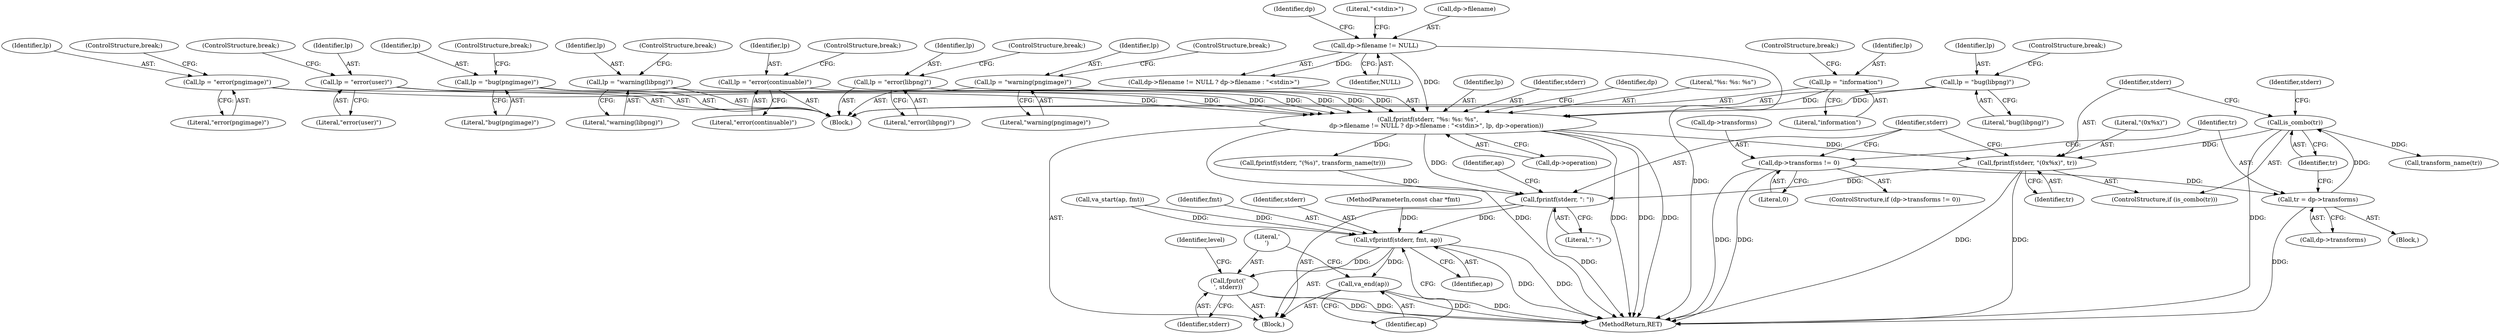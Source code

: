 digraph "1_Android_9d4853418ab2f754c2b63e091c29c5529b8b86ca_22@API" {
"1000215" [label="(Call,fprintf(stderr, \"(0x%x)\", tr))"];
"1000182" [label="(Call,fprintf(stderr, \"%s: %s: %s\",\n         dp->filename != NULL ? dp->filename : \"<stdin>\", lp, dp->operation))"];
"1000186" [label="(Call,dp->filename != NULL)"];
"1000158" [label="(Call,lp = \"bug(libpng)\")"];
"1000163" [label="(Call,lp = \"error(pngimage)\")"];
"1000168" [label="(Call,lp = \"error(user)\")"];
"1000178" [label="(Call,lp = \"bug(pngimage)\")"];
"1000138" [label="(Call,lp = \"warning(libpng)\")"];
"1000148" [label="(Call,lp = \"error(continuable)\")"];
"1000153" [label="(Call,lp = \"error(libpng)\")"];
"1000143" [label="(Call,lp = \"warning(pngimage)\")"];
"1000133" [label="(Call,lp = \"information\")"];
"1000213" [label="(Call,is_combo(tr))"];
"1000207" [label="(Call,tr = dp->transforms)"];
"1000200" [label="(Call,dp->transforms != 0)"];
"1000225" [label="(Call,fprintf(stderr, \": \"))"];
"1000231" [label="(Call,vfprintf(stderr, fmt, ap))"];
"1000235" [label="(Call,va_end(ap))"];
"1000237" [label="(Call,fputc('\n', stderr))"];
"1000195" [label="(Identifier,lp)"];
"1000228" [label="(Call,va_start(ap, fmt))"];
"1000180" [label="(Literal,\"bug(pngimage)\")"];
"1000140" [label="(Literal,\"warning(libpng)\")"];
"1000153" [label="(Call,lp = \"error(libpng)\")"];
"1000235" [label="(Call,va_end(ap))"];
"1000155" [label="(Literal,\"error(libpng)\")"];
"1000150" [label="(Literal,\"error(continuable)\")"];
"1000216" [label="(Identifier,stderr)"];
"1000192" [label="(Identifier,dp)"];
"1000239" [label="(Identifier,stderr)"];
"1000169" [label="(Identifier,lp)"];
"1000145" [label="(Literal,\"warning(pngimage)\")"];
"1000212" [label="(ControlStructure,if (is_combo(tr)))"];
"1000236" [label="(Identifier,ap)"];
"1000217" [label="(Literal,\"(0x%x)\")"];
"1000166" [label="(ControlStructure,break;)"];
"1000181" [label="(ControlStructure,break;)"];
"1000182" [label="(Call,fprintf(stderr, \"%s: %s: %s\",\n         dp->filename != NULL ? dp->filename : \"<stdin>\", lp, dp->operation))"];
"1000194" [label="(Literal,\"<stdin>\")"];
"1000213" [label="(Call,is_combo(tr))"];
"1000226" [label="(Identifier,stderr)"];
"1000141" [label="(ControlStructure,break;)"];
"1000183" [label="(Identifier,stderr)"];
"1000156" [label="(ControlStructure,break;)"];
"1000163" [label="(Call,lp = \"error(pngimage)\")"];
"1000135" [label="(Literal,\"information\")"];
"1000233" [label="(Identifier,fmt)"];
"1000232" [label="(Identifier,stderr)"];
"1000209" [label="(Call,dp->transforms)"];
"1000185" [label="(Call,dp->filename != NULL ? dp->filename : \"<stdin>\")"];
"1000260" [label="(MethodReturn,RET)"];
"1000229" [label="(Identifier,ap)"];
"1000134" [label="(Identifier,lp)"];
"1000220" [label="(Call,fprintf(stderr, \"(%s)\", transform_name(tr)))"];
"1000207" [label="(Call,tr = dp->transforms)"];
"1000238" [label="(Literal,'\n')"];
"1000126" [label="(Block,)"];
"1000199" [label="(ControlStructure,if (dp->transforms != 0))"];
"1000158" [label="(Call,lp = \"bug(libpng)\")"];
"1000214" [label="(Identifier,tr)"];
"1000204" [label="(Literal,0)"];
"1000234" [label="(Identifier,ap)"];
"1000171" [label="(ControlStructure,break;)"];
"1000143" [label="(Call,lp = \"warning(pngimage)\")"];
"1000154" [label="(Identifier,lp)"];
"1000138" [label="(Call,lp = \"warning(libpng)\")"];
"1000237" [label="(Call,fputc('\n', stderr))"];
"1000170" [label="(Literal,\"error(user)\")"];
"1000223" [label="(Call,transform_name(tr))"];
"1000151" [label="(ControlStructure,break;)"];
"1000164" [label="(Identifier,lp)"];
"1000165" [label="(Literal,\"error(pngimage)\")"];
"1000107" [label="(MethodParameterIn,const char *fmt)"];
"1000202" [label="(Identifier,dp)"];
"1000149" [label="(Identifier,lp)"];
"1000187" [label="(Call,dp->filename)"];
"1000196" [label="(Call,dp->operation)"];
"1000225" [label="(Call,fprintf(stderr, \": \"))"];
"1000231" [label="(Call,vfprintf(stderr, fmt, ap))"];
"1000148" [label="(Call,lp = \"error(continuable)\")"];
"1000146" [label="(ControlStructure,break;)"];
"1000243" [label="(Identifier,level)"];
"1000190" [label="(Identifier,NULL)"];
"1000144" [label="(Identifier,lp)"];
"1000200" [label="(Call,dp->transforms != 0)"];
"1000168" [label="(Call,lp = \"error(user)\")"];
"1000227" [label="(Literal,\": \")"];
"1000186" [label="(Call,dp->filename != NULL)"];
"1000136" [label="(ControlStructure,break;)"];
"1000161" [label="(ControlStructure,break;)"];
"1000160" [label="(Literal,\"bug(libpng)\")"];
"1000131" [label="(Block,)"];
"1000133" [label="(Call,lp = \"information\")"];
"1000221" [label="(Identifier,stderr)"];
"1000184" [label="(Literal,\"%s: %s: %s\")"];
"1000178" [label="(Call,lp = \"bug(pngimage)\")"];
"1000201" [label="(Call,dp->transforms)"];
"1000139" [label="(Identifier,lp)"];
"1000159" [label="(Identifier,lp)"];
"1000208" [label="(Identifier,tr)"];
"1000218" [label="(Identifier,tr)"];
"1000179" [label="(Identifier,lp)"];
"1000205" [label="(Block,)"];
"1000215" [label="(Call,fprintf(stderr, \"(0x%x)\", tr))"];
"1000215" -> "1000212"  [label="AST: "];
"1000215" -> "1000218"  [label="CFG: "];
"1000216" -> "1000215"  [label="AST: "];
"1000217" -> "1000215"  [label="AST: "];
"1000218" -> "1000215"  [label="AST: "];
"1000226" -> "1000215"  [label="CFG: "];
"1000215" -> "1000260"  [label="DDG: "];
"1000215" -> "1000260"  [label="DDG: "];
"1000182" -> "1000215"  [label="DDG: "];
"1000213" -> "1000215"  [label="DDG: "];
"1000215" -> "1000225"  [label="DDG: "];
"1000182" -> "1000126"  [label="AST: "];
"1000182" -> "1000196"  [label="CFG: "];
"1000183" -> "1000182"  [label="AST: "];
"1000184" -> "1000182"  [label="AST: "];
"1000185" -> "1000182"  [label="AST: "];
"1000195" -> "1000182"  [label="AST: "];
"1000196" -> "1000182"  [label="AST: "];
"1000202" -> "1000182"  [label="CFG: "];
"1000182" -> "1000260"  [label="DDG: "];
"1000182" -> "1000260"  [label="DDG: "];
"1000182" -> "1000260"  [label="DDG: "];
"1000182" -> "1000260"  [label="DDG: "];
"1000186" -> "1000182"  [label="DDG: "];
"1000158" -> "1000182"  [label="DDG: "];
"1000163" -> "1000182"  [label="DDG: "];
"1000168" -> "1000182"  [label="DDG: "];
"1000178" -> "1000182"  [label="DDG: "];
"1000138" -> "1000182"  [label="DDG: "];
"1000148" -> "1000182"  [label="DDG: "];
"1000153" -> "1000182"  [label="DDG: "];
"1000143" -> "1000182"  [label="DDG: "];
"1000133" -> "1000182"  [label="DDG: "];
"1000182" -> "1000220"  [label="DDG: "];
"1000182" -> "1000225"  [label="DDG: "];
"1000186" -> "1000185"  [label="AST: "];
"1000186" -> "1000190"  [label="CFG: "];
"1000187" -> "1000186"  [label="AST: "];
"1000190" -> "1000186"  [label="AST: "];
"1000192" -> "1000186"  [label="CFG: "];
"1000194" -> "1000186"  [label="CFG: "];
"1000186" -> "1000260"  [label="DDG: "];
"1000186" -> "1000185"  [label="DDG: "];
"1000158" -> "1000131"  [label="AST: "];
"1000158" -> "1000160"  [label="CFG: "];
"1000159" -> "1000158"  [label="AST: "];
"1000160" -> "1000158"  [label="AST: "];
"1000161" -> "1000158"  [label="CFG: "];
"1000163" -> "1000131"  [label="AST: "];
"1000163" -> "1000165"  [label="CFG: "];
"1000164" -> "1000163"  [label="AST: "];
"1000165" -> "1000163"  [label="AST: "];
"1000166" -> "1000163"  [label="CFG: "];
"1000168" -> "1000131"  [label="AST: "];
"1000168" -> "1000170"  [label="CFG: "];
"1000169" -> "1000168"  [label="AST: "];
"1000170" -> "1000168"  [label="AST: "];
"1000171" -> "1000168"  [label="CFG: "];
"1000178" -> "1000131"  [label="AST: "];
"1000178" -> "1000180"  [label="CFG: "];
"1000179" -> "1000178"  [label="AST: "];
"1000180" -> "1000178"  [label="AST: "];
"1000181" -> "1000178"  [label="CFG: "];
"1000138" -> "1000131"  [label="AST: "];
"1000138" -> "1000140"  [label="CFG: "];
"1000139" -> "1000138"  [label="AST: "];
"1000140" -> "1000138"  [label="AST: "];
"1000141" -> "1000138"  [label="CFG: "];
"1000148" -> "1000131"  [label="AST: "];
"1000148" -> "1000150"  [label="CFG: "];
"1000149" -> "1000148"  [label="AST: "];
"1000150" -> "1000148"  [label="AST: "];
"1000151" -> "1000148"  [label="CFG: "];
"1000153" -> "1000131"  [label="AST: "];
"1000153" -> "1000155"  [label="CFG: "];
"1000154" -> "1000153"  [label="AST: "];
"1000155" -> "1000153"  [label="AST: "];
"1000156" -> "1000153"  [label="CFG: "];
"1000143" -> "1000131"  [label="AST: "];
"1000143" -> "1000145"  [label="CFG: "];
"1000144" -> "1000143"  [label="AST: "];
"1000145" -> "1000143"  [label="AST: "];
"1000146" -> "1000143"  [label="CFG: "];
"1000133" -> "1000131"  [label="AST: "];
"1000133" -> "1000135"  [label="CFG: "];
"1000134" -> "1000133"  [label="AST: "];
"1000135" -> "1000133"  [label="AST: "];
"1000136" -> "1000133"  [label="CFG: "];
"1000213" -> "1000212"  [label="AST: "];
"1000213" -> "1000214"  [label="CFG: "];
"1000214" -> "1000213"  [label="AST: "];
"1000216" -> "1000213"  [label="CFG: "];
"1000221" -> "1000213"  [label="CFG: "];
"1000213" -> "1000260"  [label="DDG: "];
"1000207" -> "1000213"  [label="DDG: "];
"1000213" -> "1000223"  [label="DDG: "];
"1000207" -> "1000205"  [label="AST: "];
"1000207" -> "1000209"  [label="CFG: "];
"1000208" -> "1000207"  [label="AST: "];
"1000209" -> "1000207"  [label="AST: "];
"1000214" -> "1000207"  [label="CFG: "];
"1000207" -> "1000260"  [label="DDG: "];
"1000200" -> "1000207"  [label="DDG: "];
"1000200" -> "1000199"  [label="AST: "];
"1000200" -> "1000204"  [label="CFG: "];
"1000201" -> "1000200"  [label="AST: "];
"1000204" -> "1000200"  [label="AST: "];
"1000208" -> "1000200"  [label="CFG: "];
"1000226" -> "1000200"  [label="CFG: "];
"1000200" -> "1000260"  [label="DDG: "];
"1000200" -> "1000260"  [label="DDG: "];
"1000225" -> "1000126"  [label="AST: "];
"1000225" -> "1000227"  [label="CFG: "];
"1000226" -> "1000225"  [label="AST: "];
"1000227" -> "1000225"  [label="AST: "];
"1000229" -> "1000225"  [label="CFG: "];
"1000225" -> "1000260"  [label="DDG: "];
"1000220" -> "1000225"  [label="DDG: "];
"1000225" -> "1000231"  [label="DDG: "];
"1000231" -> "1000126"  [label="AST: "];
"1000231" -> "1000234"  [label="CFG: "];
"1000232" -> "1000231"  [label="AST: "];
"1000233" -> "1000231"  [label="AST: "];
"1000234" -> "1000231"  [label="AST: "];
"1000236" -> "1000231"  [label="CFG: "];
"1000231" -> "1000260"  [label="DDG: "];
"1000231" -> "1000260"  [label="DDG: "];
"1000228" -> "1000231"  [label="DDG: "];
"1000228" -> "1000231"  [label="DDG: "];
"1000107" -> "1000231"  [label="DDG: "];
"1000231" -> "1000235"  [label="DDG: "];
"1000231" -> "1000237"  [label="DDG: "];
"1000235" -> "1000126"  [label="AST: "];
"1000235" -> "1000236"  [label="CFG: "];
"1000236" -> "1000235"  [label="AST: "];
"1000238" -> "1000235"  [label="CFG: "];
"1000235" -> "1000260"  [label="DDG: "];
"1000235" -> "1000260"  [label="DDG: "];
"1000237" -> "1000126"  [label="AST: "];
"1000237" -> "1000239"  [label="CFG: "];
"1000238" -> "1000237"  [label="AST: "];
"1000239" -> "1000237"  [label="AST: "];
"1000243" -> "1000237"  [label="CFG: "];
"1000237" -> "1000260"  [label="DDG: "];
"1000237" -> "1000260"  [label="DDG: "];
}
